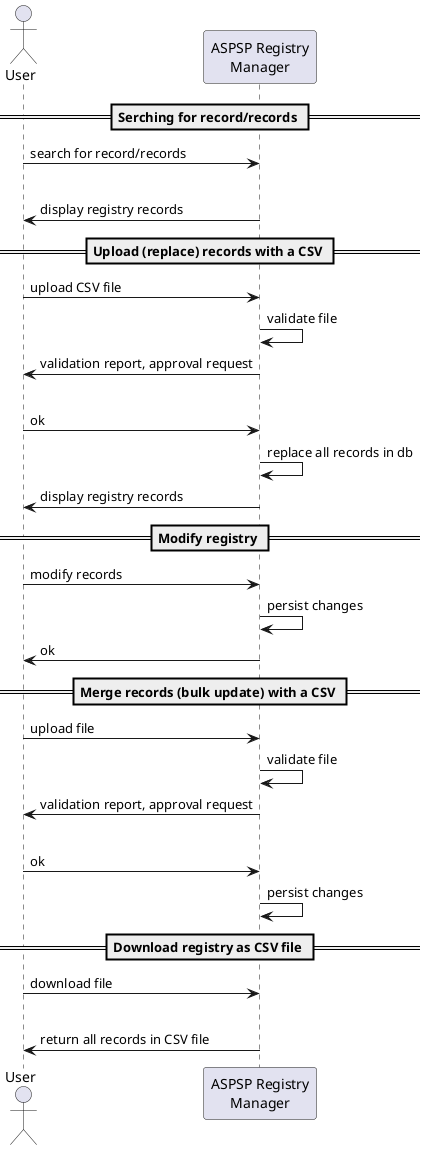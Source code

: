 @startuml
actor u as "User"
participant m as "ASPSP Registry\nManager"

== Serching for record/records ==
u->m: search for record/records
|||
m->u: display registry records


== Upload (replace) records with a CSV ==
u->m: upload CSV file
m->m: validate file
u<-m: validation report, approval request
|||
u->m: ok
m->m: replace all records in db
m->u: display registry records


== Modify registry ==
u->m: modify records
m->m: persist changes
m->u: ok


== Merge records (bulk update) with a CSV ==
u->m: upload file
m->m: validate file
u<-m: validation report, approval request
|||
u->m: ok
m->m: persist changes

== Download registry as CSV file ==
u->m: download file
|||
m->u: return all records in CSV file

@enduml
